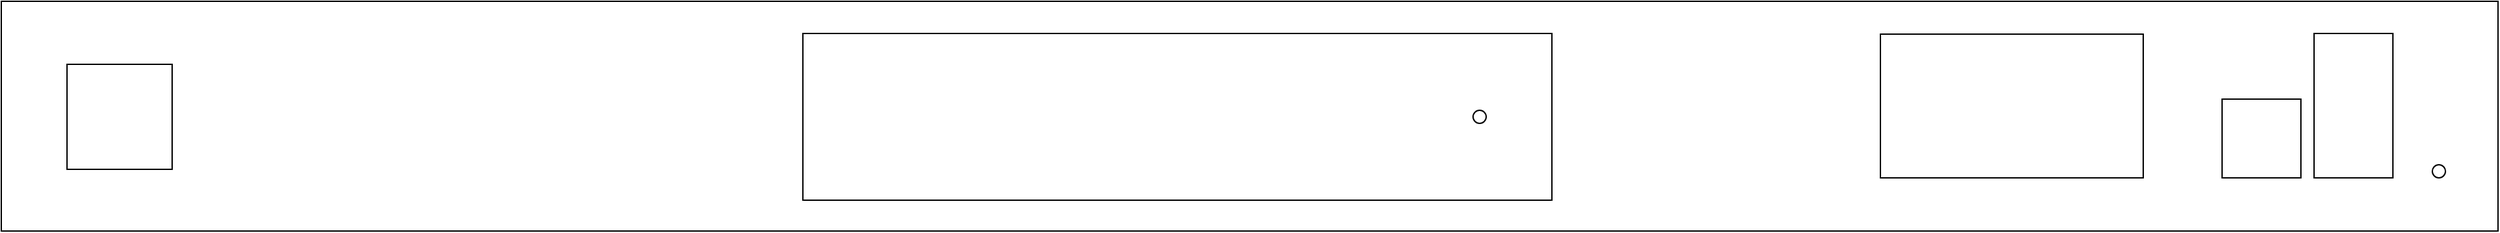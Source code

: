 <mxfile version="24.3.1" type="github">
  <diagram name="Page-1" id="T5lmK7hnWohxfrgxzzSk">
    <mxGraphModel dx="1434" dy="1041" grid="1" gridSize="10" guides="1" tooltips="1" connect="1" arrows="1" fold="1" page="1" pageScale="1" pageWidth="1900" pageHeight="175" math="0" shadow="0">
      <root>
        <mxCell id="0" />
        <mxCell id="1" parent="0" />
        <mxCell id="tzQCFFnczfAoE72CcKuU-2" value="" style="rounded=0;whiteSpace=wrap;html=1;" vertex="1" parent="1">
          <mxGeometry y="-175" width="1900" height="175" as="geometry" />
        </mxCell>
        <mxCell id="tzQCFFnczfAoE72CcKuU-3" value="" style="whiteSpace=wrap;html=1;aspect=fixed;" vertex="1" parent="1">
          <mxGeometry x="50" y="-127" width="80" height="80" as="geometry" />
        </mxCell>
        <mxCell id="tzQCFFnczfAoE72CcKuU-4" value="" style="rounded=0;whiteSpace=wrap;html=1;" vertex="1" parent="1">
          <mxGeometry x="610" y="-150.5" width="570" height="127" as="geometry" />
        </mxCell>
        <mxCell id="tzQCFFnczfAoE72CcKuU-5" value="" style="ellipse;whiteSpace=wrap;html=1;aspect=fixed;" vertex="1" parent="1">
          <mxGeometry x="1120" y="-92" width="10" height="10" as="geometry" />
        </mxCell>
        <mxCell id="tzQCFFnczfAoE72CcKuU-6" value="" style="rounded=0;whiteSpace=wrap;html=1;" vertex="1" parent="1">
          <mxGeometry x="1760" y="-150.5" width="60" height="110" as="geometry" />
        </mxCell>
        <mxCell id="tzQCFFnczfAoE72CcKuU-7" value="" style="rounded=0;whiteSpace=wrap;html=1;" vertex="1" parent="1">
          <mxGeometry x="1690" y="-100.5" width="60" height="60" as="geometry" />
        </mxCell>
        <mxCell id="tzQCFFnczfAoE72CcKuU-8" value="" style="rounded=0;whiteSpace=wrap;html=1;" vertex="1" parent="1">
          <mxGeometry x="1430" y="-150" width="200" height="109.5" as="geometry" />
        </mxCell>
        <mxCell id="tzQCFFnczfAoE72CcKuU-9" value="" style="ellipse;whiteSpace=wrap;html=1;aspect=fixed;" vertex="1" parent="1">
          <mxGeometry x="1850" y="-50.5" width="10" height="10" as="geometry" />
        </mxCell>
      </root>
    </mxGraphModel>
  </diagram>
</mxfile>
